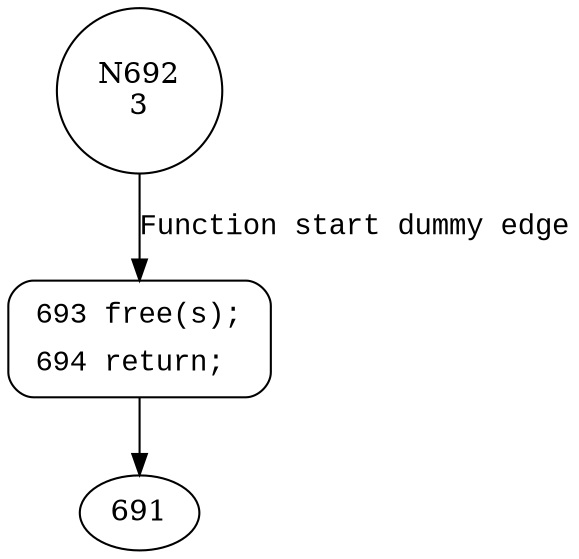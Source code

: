 digraph ldv_reference_free {
692 [shape="circle" label="N692\n3"]
693 [shape="circle" label="N693\n2"]
693 [style="filled,bold" penwidth="1" fillcolor="white" fontname="Courier New" shape="Mrecord" label=<<table border="0" cellborder="0" cellpadding="3" bgcolor="white"><tr><td align="right">693</td><td align="left">free(s);</td></tr><tr><td align="right">694</td><td align="left">return;</td></tr></table>>]
693 -> 691[label=""]
692 -> 693 [label="Function start dummy edge" fontname="Courier New"]
}